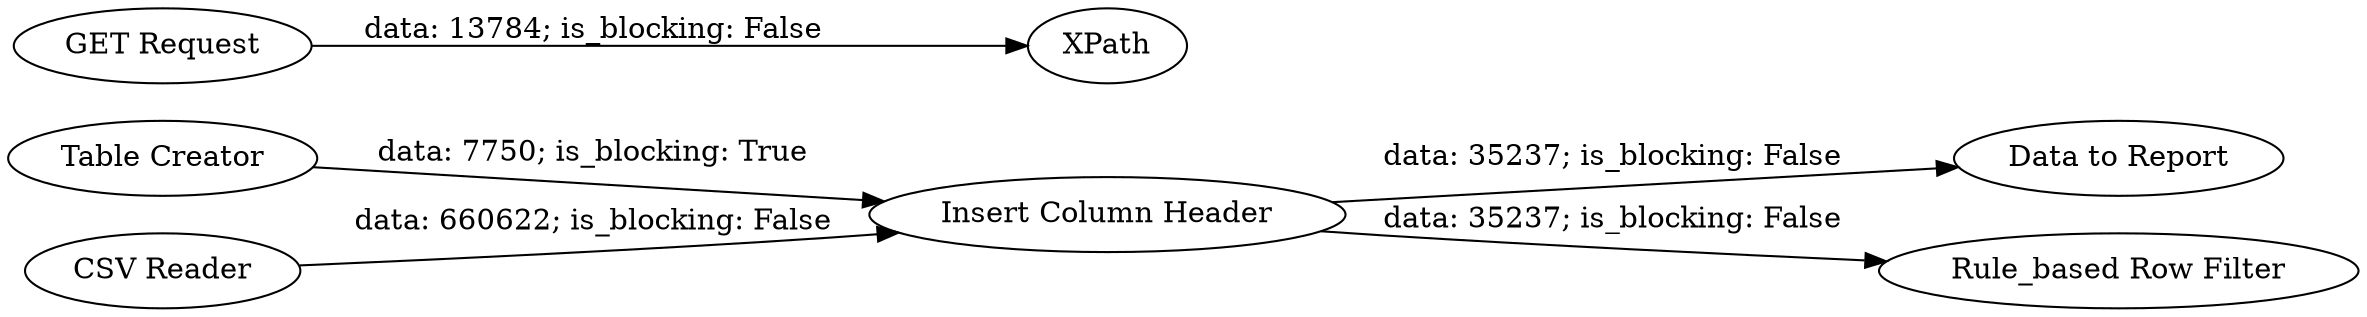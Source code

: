 digraph {
	"-6622371185561735529_13" [label="Data to Report"]
	"-6622371185561735529_1" [label="GET Request"]
	"-6622371185561735529_9" [label="Table Creator"]
	"-6622371185561735529_12" [label="Rule_based Row Filter"]
	"-6622371185561735529_7" [label="CSV Reader"]
	"-6622371185561735529_2" [label=XPath]
	"-6622371185561735529_8" [label="Insert Column Header"]
	"-6622371185561735529_8" -> "-6622371185561735529_12" [label="data: 35237; is_blocking: False"]
	"-6622371185561735529_8" -> "-6622371185561735529_13" [label="data: 35237; is_blocking: False"]
	"-6622371185561735529_9" -> "-6622371185561735529_8" [label="data: 7750; is_blocking: True"]
	"-6622371185561735529_7" -> "-6622371185561735529_8" [label="data: 660622; is_blocking: False"]
	"-6622371185561735529_1" -> "-6622371185561735529_2" [label="data: 13784; is_blocking: False"]
	rankdir=LR
}
